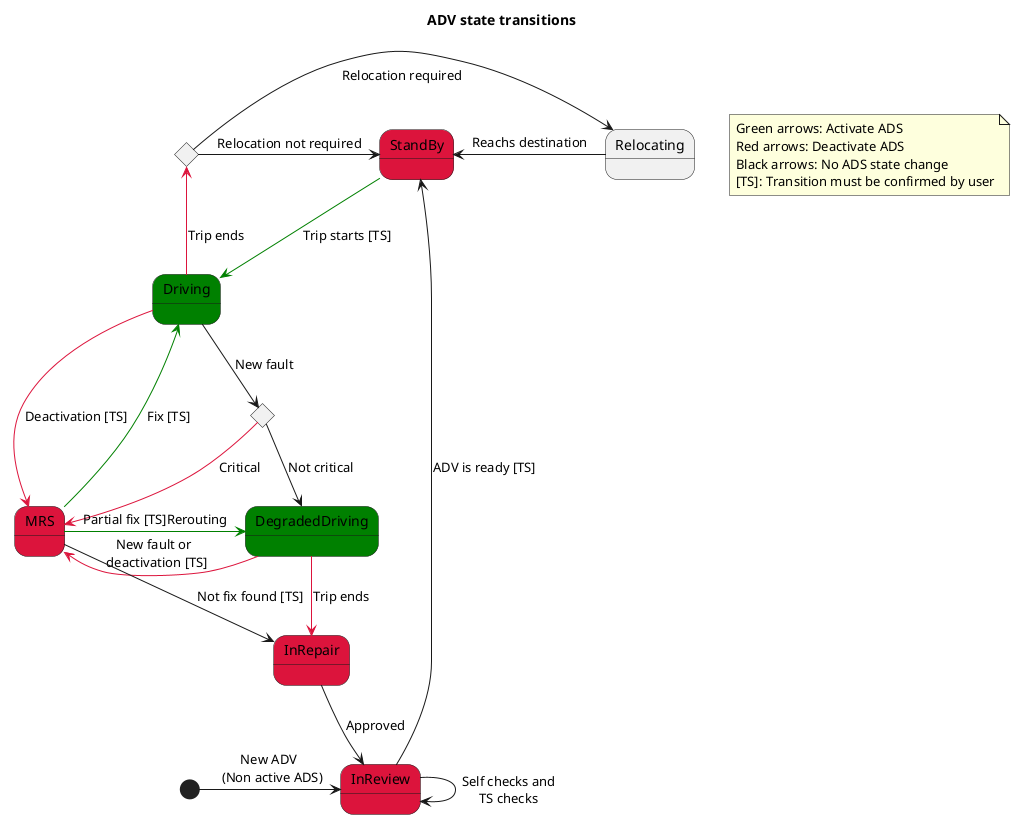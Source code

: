 @startuml
!$ACTIVE_COLOR= "#Green"
!$NOT_ACTIVE_COLOR= "#Crimson"
title ADV state transitions
skinparam ConditionEndStyle hline

' States
state InRepair $NOT_ACTIVE_COLOR

state InReview $NOT_ACTIVE_COLOR

' Car has no problems and is ready to be used
state "StandBy" as Ready $NOT_ACTIVE_COLOR

' Car is on an active trip, driving with normal conditions
state "Driving" as Driving $ACTIVE_COLOR

' Car is on an active trip with problems that doesn't prevent DDT
state DegradedDriving $ACTIVE_COLOR

' Decision state
state IsCriticalFault <<choice>> 

' Car standing still, very attentive to external factors, waiting to resume trip once a TS approval
state "MRS" as MRC $NOT_ACTIVE_COLOR 

state IsRelocationRequired <<choice>>

state Relocating

' Transitions
[*] -> InReview : New ADV \n (Non active ADS)
InReview -u> Ready : ADV is ready [TS]
InReview -> InReview: Self checks and\nTS checks
Ready -[$ACTIVE_COLOR]> Driving : Trip starts [TS]
Driving -[$NOT_ACTIVE_COLOR]u-> IsRelocationRequired : Trip ends
IsRelocationRequired -> Relocating : \nRelocation required
IsRelocationRequired -> Ready : Relocation not required
Relocating -u> Ready : \nReachs destination
Driving --> IsCriticalFault : New fault
Driving -[$NOT_ACTIVE_COLOR]-> MRC: Deactivation [TS]
IsCriticalFault -[$NOT_ACTIVE_COLOR]-> MRC : Critical
IsCriticalFault --> DegradedDriving : Not critical
DegradedDriving -[$NOT_ACTIVE_COLOR]> InRepair : Trip ends
InRepair --> InReview : Approved
MRC -[$ACTIVE_COLOR]-> Driving : Fix [TS]
MRC -[$ACTIVE_COLOR]> DegradedDriving : Partial fix [TS]Rerouting
MRC --> InRepair : Not fix found [TS]
DegradedDriving -[$NOT_ACTIVE_COLOR]> MRC : New fault or \n deactivation [TS]
 
note "Green arrows: Activate ADS\/\nRed arrows: Deactivate ADS\/\nBlack arrows: No ADS state change \/\n[TS]: Transition must be confirmed by user" as N1
@enduml

